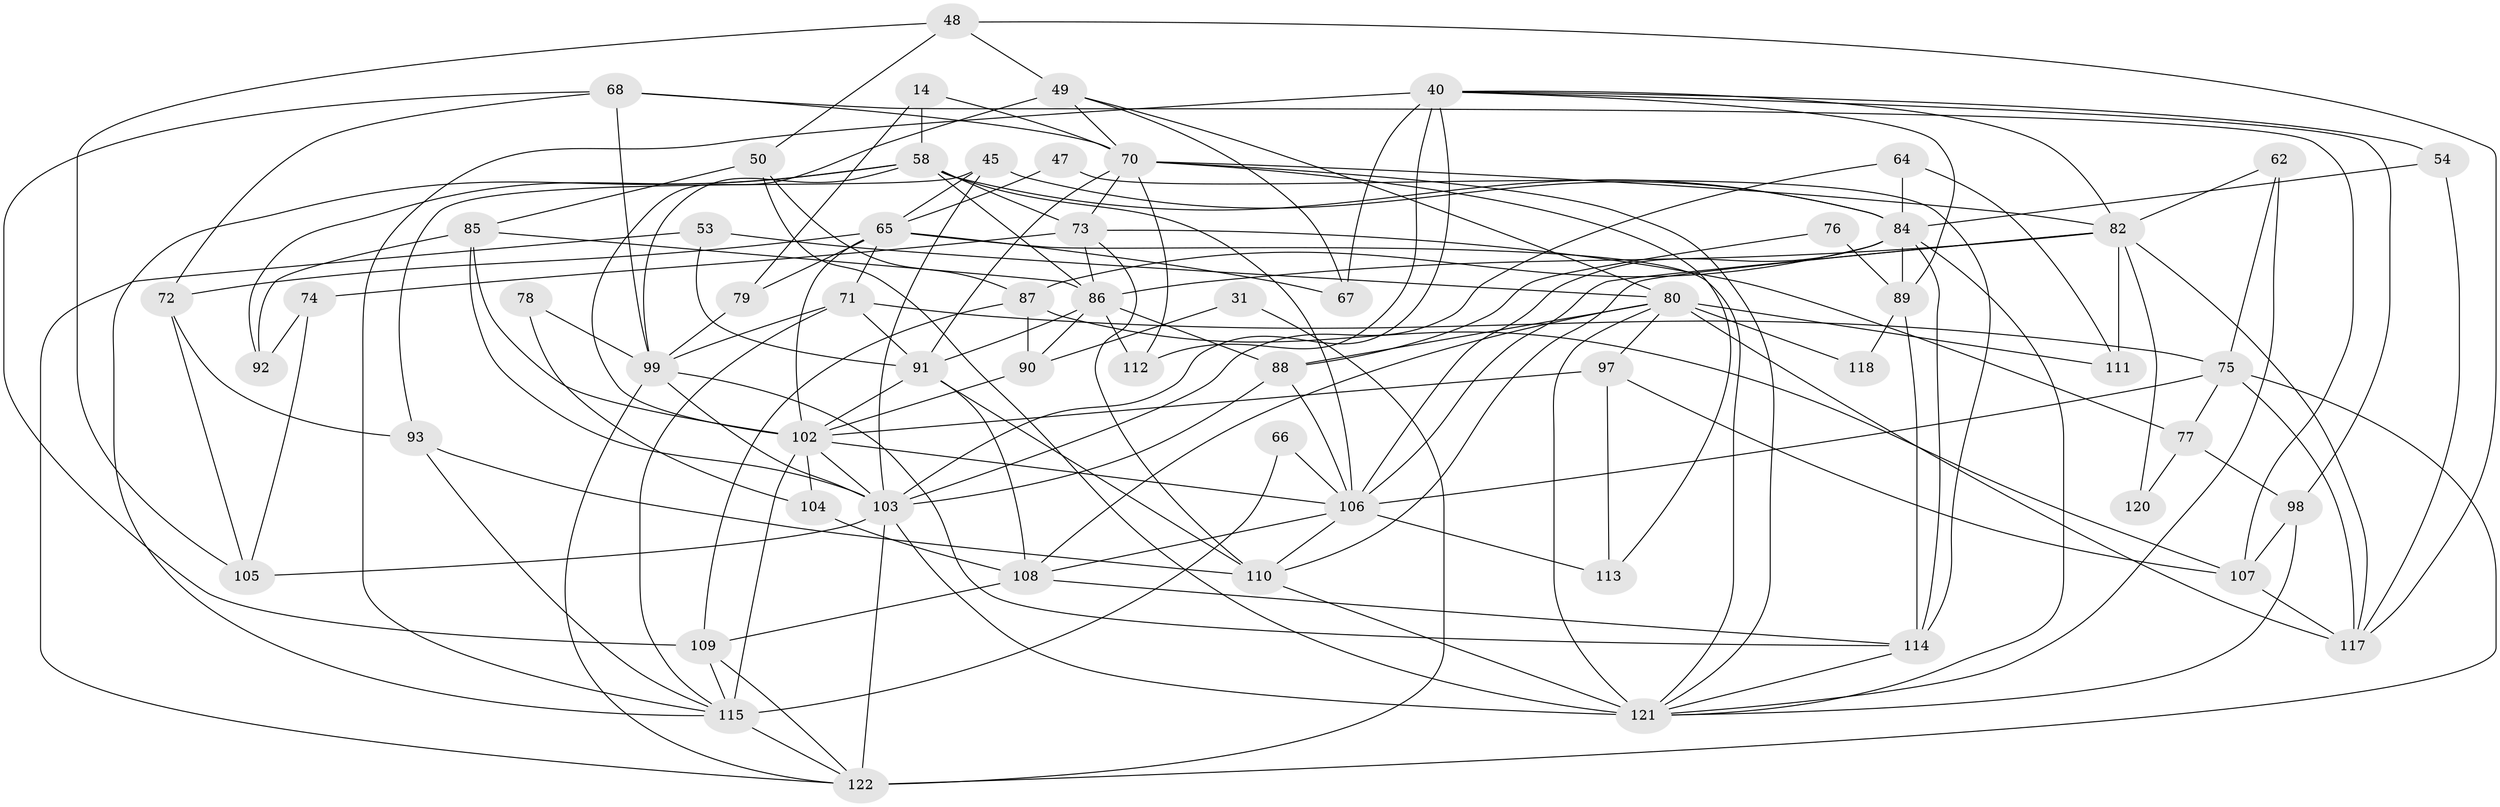 // original degree distribution, {7: 0.040983606557377046, 9: 0.01639344262295082, 2: 0.14754098360655737, 4: 0.23770491803278687, 3: 0.319672131147541, 5: 0.13934426229508196, 6: 0.07377049180327869, 8: 0.01639344262295082, 11: 0.00819672131147541}
// Generated by graph-tools (version 1.1) at 2025/49/03/09/25 04:49:40]
// undirected, 61 vertices, 156 edges
graph export_dot {
graph [start="1"]
  node [color=gray90,style=filled];
  14;
  31;
  40 [super="+5"];
  45;
  47;
  48;
  49;
  50 [super="+25"];
  53;
  54;
  58 [super="+35"];
  62;
  64;
  65 [super="+33"];
  66;
  67;
  68;
  70 [super="+56"];
  71 [super="+60"];
  72;
  73 [super="+55"];
  74;
  75 [super="+37"];
  76;
  77;
  78;
  79 [super="+30"];
  80 [super="+20+36"];
  82 [super="+3+57+61"];
  84 [super="+13"];
  85;
  86 [super="+83+23"];
  87 [super="+26"];
  88 [super="+18"];
  89;
  90;
  91 [super="+59"];
  92;
  93 [super="+43"];
  97;
  98 [super="+16"];
  99 [super="+42+95+94"];
  102 [super="+22+69+101"];
  103 [super="+7+100+38"];
  104;
  105;
  106 [super="+9+46"];
  107 [super="+63"];
  108 [super="+96"];
  109 [super="+15"];
  110 [super="+29+34"];
  111;
  112 [super="+21"];
  113 [super="+4"];
  114 [super="+32+19"];
  115 [super="+81"];
  117 [super="+24"];
  118;
  120;
  121 [super="+116"];
  122 [super="+10+119"];
  14 -- 58 [weight=2];
  14 -- 79;
  14 -- 70;
  31 -- 90;
  31 -- 122;
  40 -- 54;
  40 -- 89;
  40 -- 98;
  40 -- 67;
  40 -- 103 [weight=2];
  40 -- 112;
  40 -- 115;
  40 -- 82;
  45 -- 93;
  45 -- 65;
  45 -- 84;
  45 -- 103;
  47 -- 65 [weight=2];
  47 -- 114;
  48 -- 105;
  48 -- 49;
  48 -- 50;
  48 -- 117;
  49 -- 80;
  49 -- 67;
  49 -- 102 [weight=2];
  49 -- 70;
  50 -- 121;
  50 -- 85;
  50 -- 87;
  53 -- 80;
  53 -- 122;
  53 -- 91;
  54 -- 84;
  54 -- 117;
  58 -- 73 [weight=3];
  58 -- 84 [weight=3];
  58 -- 92;
  58 -- 99 [weight=2];
  58 -- 86;
  58 -- 115;
  58 -- 106;
  62 -- 121;
  62 -- 75;
  62 -- 82;
  64 -- 111;
  64 -- 84;
  64 -- 103;
  65 -- 67;
  65 -- 72;
  65 -- 79;
  65 -- 121;
  65 -- 102 [weight=2];
  65 -- 71;
  66 -- 115;
  66 -- 106;
  68 -- 107;
  68 -- 72;
  68 -- 109;
  68 -- 99;
  68 -- 70;
  70 -- 121;
  70 -- 113;
  70 -- 73;
  70 -- 112;
  70 -- 82;
  70 -- 91;
  71 -- 91;
  71 -- 115;
  71 -- 75;
  71 -- 99;
  72 -- 93;
  72 -- 105;
  73 -- 74;
  73 -- 77;
  73 -- 110;
  73 -- 86;
  74 -- 92;
  74 -- 105;
  75 -- 77;
  75 -- 106;
  75 -- 117;
  75 -- 122 [weight=2];
  76 -- 88;
  76 -- 89;
  77 -- 98;
  77 -- 120;
  78 -- 104;
  78 -- 99;
  79 -- 99;
  80 -- 88;
  80 -- 111;
  80 -- 118;
  80 -- 117 [weight=2];
  80 -- 121 [weight=2];
  80 -- 97;
  80 -- 108 [weight=2];
  82 -- 111;
  82 -- 120;
  82 -- 117;
  82 -- 86 [weight=2];
  82 -- 106;
  82 -- 110;
  84 -- 114 [weight=2];
  84 -- 89;
  84 -- 106 [weight=2];
  84 -- 121;
  84 -- 87;
  85 -- 86;
  85 -- 92;
  85 -- 103;
  85 -- 102;
  86 -- 88;
  86 -- 112;
  86 -- 90;
  86 -- 91;
  87 -- 90;
  87 -- 107;
  87 -- 109;
  88 -- 103;
  88 -- 106;
  89 -- 114 [weight=2];
  89 -- 118;
  90 -- 102;
  91 -- 102;
  91 -- 110 [weight=2];
  91 -- 108;
  93 -- 115;
  93 -- 110;
  97 -- 113;
  97 -- 102;
  97 -- 107;
  98 -- 121;
  98 -- 107;
  99 -- 122;
  99 -- 114;
  99 -- 103 [weight=2];
  102 -- 103;
  102 -- 104;
  102 -- 115 [weight=3];
  102 -- 106;
  103 -- 105;
  103 -- 121 [weight=2];
  103 -- 122 [weight=2];
  104 -- 108;
  106 -- 110 [weight=2];
  106 -- 113;
  106 -- 108;
  107 -- 117;
  108 -- 114;
  108 -- 109;
  109 -- 122;
  109 -- 115;
  110 -- 121;
  114 -- 121;
  115 -- 122;
}

